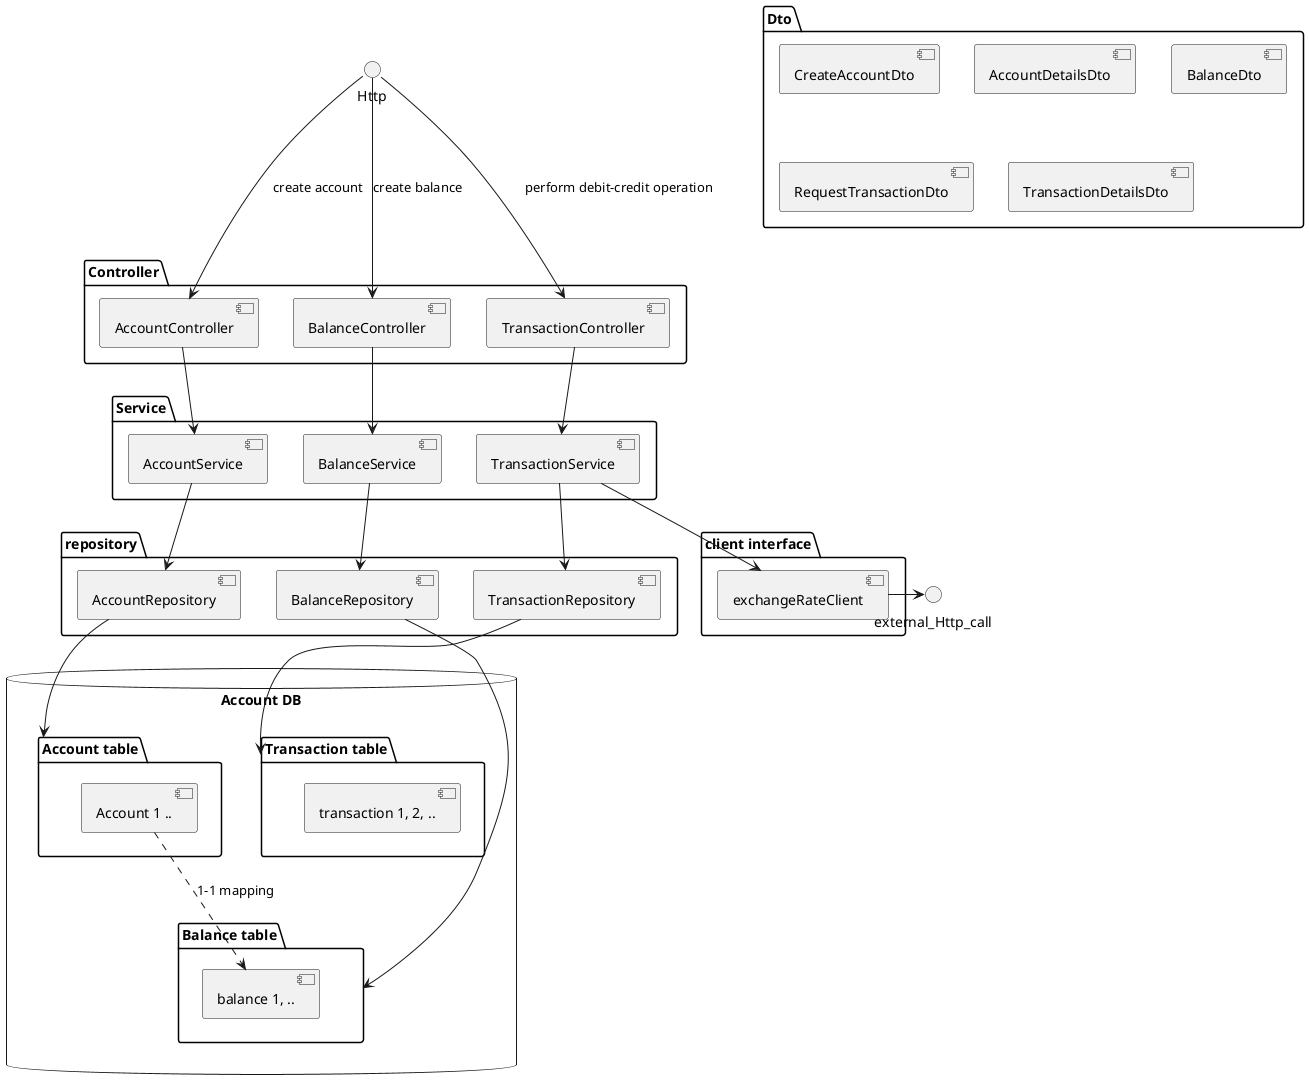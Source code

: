 @startuml
'https://plantuml.com/component-diagram

package "Dto" {
  [CreateAccountDto]
  [AccountDetailsDto]
  [BalanceDto]
  [RequestTransactionDto]
  [TransactionDetailsDto]
}

package "Controller" {
  [AccountController] as account
  [BalanceController] as balance
  [TransactionController] as transaction
}

package "repository" {
  [AccountRepository] as accountRepo
  [BalanceRepository] as balanceRepo
  [TransactionRepository] as transactionRepo
}

package "Service" {
  [AccountService] as accountService
  [BalanceService] as balanceService
  [TransactionService] as transactionService
}

package "client interface" {
[exchangeRateClient] as exchangeRateInterface
}

database "Account DB" {
  folder "Account table" as accountTable {
    [Account 1 ..] as accountRecord
  }
  folder "Balance table" as balanceTable {
    [balance 1, ..] as balanceRecord
  }
  folder "Transaction table" as transactionTable {
    [transaction 1, 2, ..]
  }

  accountRecord ..> balanceRecord : 1-1 mapping
}

'account creation
Http --down-> account : create account
account -> accountService
accountService -> accountRepo
accountRepo -> accountTable

'balance addition
Http -down-> balance : create balance
balance --> balanceService
balanceService --> balanceRepo
balanceRepo --> balanceTable

'debit credit operation
Http -down-> transaction : perform debit-credit operation
transaction --> transactionService
transactionService --> exchangeRateInterface
exchangeRateInterface -> external_Http_call
transactionService --> transactionRepo
transactionRepo --> transactionTable

@enduml
